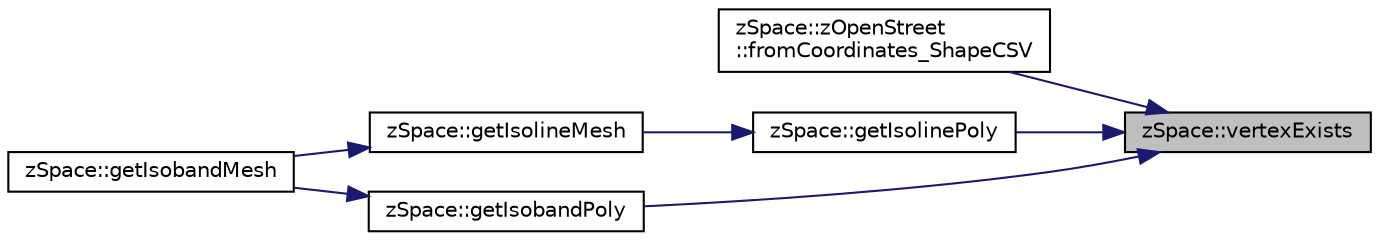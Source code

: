 digraph "zSpace::vertexExists"
{
 // LATEX_PDF_SIZE
  edge [fontname="Helvetica",fontsize="10",labelfontname="Helvetica",labelfontsize="10"];
  node [fontname="Helvetica",fontsize="10",shape=record];
  rankdir="RL";
  Node83 [label="zSpace::vertexExists",height=0.2,width=0.4,color="black", fillcolor="grey75", style="filled", fontcolor="black",tooltip="This method checks if the input position exists in the map."];
  Node83 -> Node84 [dir="back",color="midnightblue",fontsize="10",style="solid",fontname="Helvetica"];
  Node84 [label="zSpace::zOpenStreet\l::fromCoordinates_ShapeCSV",height=0.2,width=0.4,color="black", fillcolor="white", style="filled",URL="$classz_space_1_1z_open_street.html#af93fddbdfc4a6547ddd710a7ec9699af",tooltip="This method gets graph and data attributes from input shape CSV data files."];
  Node83 -> Node85 [dir="back",color="midnightblue",fontsize="10",style="solid",fontname="Helvetica"];
  Node85 [label="zSpace::getIsolinePoly",height=0.2,width=0.4,color="black", fillcolor="white", style="filled",URL="$group__z_field2_d_utilities.html#gaf7fddb03661f768390489b84311fe0c4",tooltip="This method gets the isoline polygon for the input mesh at the given input face index."];
  Node85 -> Node86 [dir="back",color="midnightblue",fontsize="10",style="solid",fontname="Helvetica"];
  Node86 [label="zSpace::getIsolineMesh",height=0.2,width=0.4,color="black", fillcolor="white", style="filled",URL="$group__z_field2_d_utilities.html#ga63d805729d97ddd318cf0700a234b469",tooltip="This method creates a isoline mesh from the input field mesh at the given field threshold."];
  Node86 -> Node87 [dir="back",color="midnightblue",fontsize="10",style="solid",fontname="Helvetica"];
  Node87 [label="zSpace::getIsobandMesh",height=0.2,width=0.4,color="black", fillcolor="white", style="filled",URL="$group__z_field2_d_utilities.html#ga45610f4909d8d9800db09f245dc8ba8a",tooltip="This method creates a isoband mesh from the input field mesh at the given field threshold."];
  Node83 -> Node88 [dir="back",color="midnightblue",fontsize="10",style="solid",fontname="Helvetica"];
  Node88 [label="zSpace::getIsobandPoly",height=0.2,width=0.4,color="black", fillcolor="white", style="filled",URL="$group__z_field2_d_utilities.html#ga1ca89389f4efa8797dbb5bc9497e2172",tooltip="This method gets the isoline polygon for the input mesh at the given input face index."];
  Node88 -> Node87 [dir="back",color="midnightblue",fontsize="10",style="solid",fontname="Helvetica"];
}
